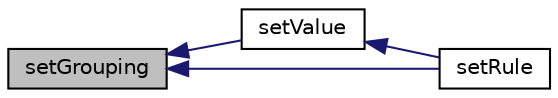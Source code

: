 digraph "setGrouping"
{
  edge [fontname="Helvetica",fontsize="10",labelfontname="Helvetica",labelfontsize="10"];
  node [fontname="Helvetica",fontsize="10",shape=record];
  rankdir="LR";
  Node15 [label="setGrouping",height=0.2,width=0.4,color="black", fillcolor="grey75", style="filled", fontcolor="black"];
  Node15 -> Node16 [dir="back",color="midnightblue",fontsize="10",style="solid",fontname="Helvetica"];
  Node16 [label="setValue",height=0.2,width=0.4,color="black", fillcolor="white", style="filled",URL="$class_p_h_p_excel___worksheet___auto_filter___column___rule.html#a72d33cc098b12d3a372aff58d9126825"];
  Node16 -> Node17 [dir="back",color="midnightblue",fontsize="10",style="solid",fontname="Helvetica"];
  Node17 [label="setRule",height=0.2,width=0.4,color="black", fillcolor="white", style="filled",URL="$class_p_h_p_excel___worksheet___auto_filter___column___rule.html#aefea4e04a156744ff92bc99f8623fa92"];
  Node15 -> Node17 [dir="back",color="midnightblue",fontsize="10",style="solid",fontname="Helvetica"];
}

